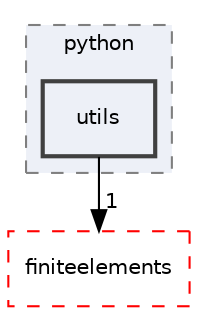 digraph "utils"
{
 // LATEX_PDF_SIZE
  edge [fontname="Helvetica",fontsize="10",labelfontname="Helvetica",labelfontsize="10"];
  node [fontname="Helvetica",fontsize="10",shape=record];
  compound=true
  subgraph clusterdir_6063e92d97cad5a47908d6a96069b24d {
    graph [ bgcolor="#edf0f7", pencolor="grey50", style="filled,dashed,", label="python", fontname="Helvetica", fontsize="10", URL="dir_6063e92d97cad5a47908d6a96069b24d.html"]
  dir_afe0d1ab0c4a41ee8553ea61e92b67bf [shape=box, label="utils", style="filled,bold,", fillcolor="#edf0f7", color="grey25", URL="dir_afe0d1ab0c4a41ee8553ea61e92b67bf.html"];
  }
  dir_f5e28093cb075fb92f2345f7d8607df6 [shape=box, label="finiteelements", style="dashed,", fillcolor="#edf0f7", color="red", URL="dir_f5e28093cb075fb92f2345f7d8607df6.html"];
  dir_afe0d1ab0c4a41ee8553ea61e92b67bf->dir_f5e28093cb075fb92f2345f7d8607df6 [headlabel="1", labeldistance=1.5 headhref="dir_000027_000011.html"];
}
